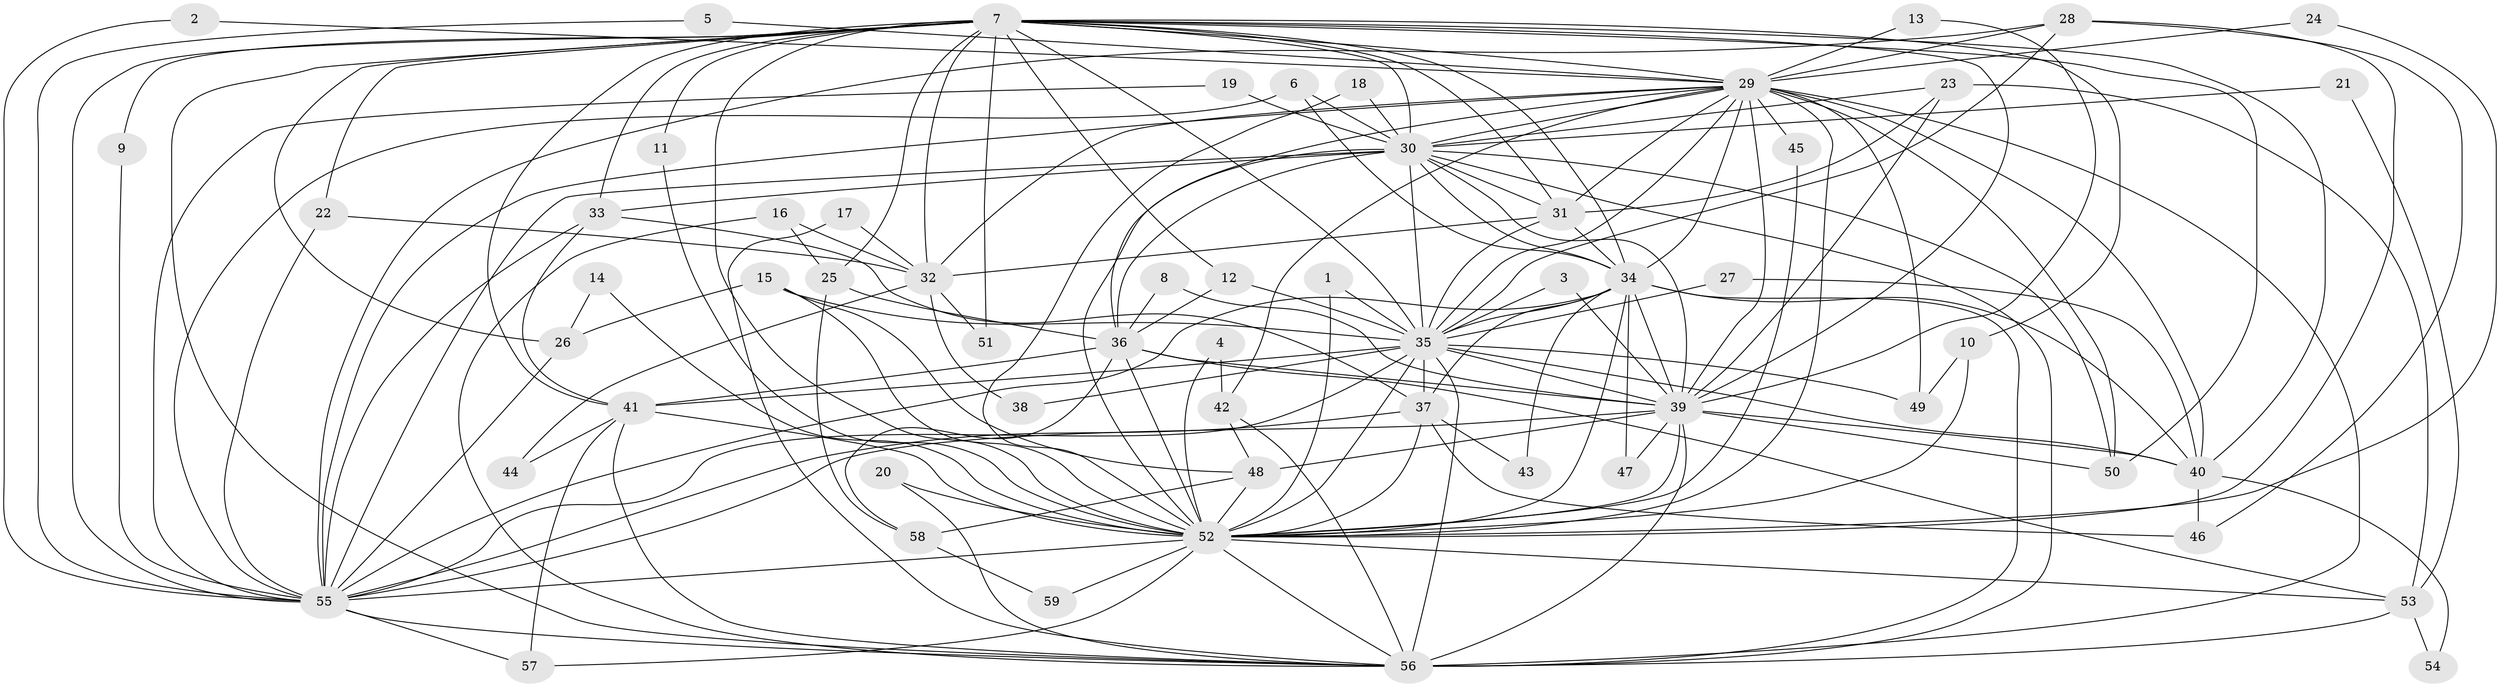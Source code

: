// original degree distribution, {19: 0.017094017094017096, 17: 0.008547008547008548, 22: 0.02564102564102564, 28: 0.008547008547008548, 16: 0.008547008547008548, 20: 0.008547008547008548, 31: 0.008547008547008548, 4: 0.1282051282051282, 2: 0.5299145299145299, 6: 0.02564102564102564, 3: 0.1794871794871795, 10: 0.008547008547008548, 5: 0.03418803418803419, 7: 0.008547008547008548}
// Generated by graph-tools (version 1.1) at 2025/25/03/09/25 03:25:52]
// undirected, 59 vertices, 171 edges
graph export_dot {
graph [start="1"]
  node [color=gray90,style=filled];
  1;
  2;
  3;
  4;
  5;
  6;
  7;
  8;
  9;
  10;
  11;
  12;
  13;
  14;
  15;
  16;
  17;
  18;
  19;
  20;
  21;
  22;
  23;
  24;
  25;
  26;
  27;
  28;
  29;
  30;
  31;
  32;
  33;
  34;
  35;
  36;
  37;
  38;
  39;
  40;
  41;
  42;
  43;
  44;
  45;
  46;
  47;
  48;
  49;
  50;
  51;
  52;
  53;
  54;
  55;
  56;
  57;
  58;
  59;
  1 -- 35 [weight=1.0];
  1 -- 52 [weight=1.0];
  2 -- 29 [weight=1.0];
  2 -- 55 [weight=1.0];
  3 -- 35 [weight=1.0];
  3 -- 39 [weight=1.0];
  4 -- 42 [weight=1.0];
  4 -- 52 [weight=1.0];
  5 -- 29 [weight=1.0];
  5 -- 55 [weight=1.0];
  6 -- 30 [weight=1.0];
  6 -- 34 [weight=1.0];
  6 -- 55 [weight=1.0];
  7 -- 9 [weight=1.0];
  7 -- 10 [weight=1.0];
  7 -- 11 [weight=1.0];
  7 -- 12 [weight=1.0];
  7 -- 22 [weight=1.0];
  7 -- 25 [weight=1.0];
  7 -- 26 [weight=1.0];
  7 -- 29 [weight=2.0];
  7 -- 30 [weight=3.0];
  7 -- 31 [weight=1.0];
  7 -- 32 [weight=1.0];
  7 -- 33 [weight=2.0];
  7 -- 34 [weight=2.0];
  7 -- 35 [weight=2.0];
  7 -- 39 [weight=3.0];
  7 -- 40 [weight=1.0];
  7 -- 41 [weight=1.0];
  7 -- 50 [weight=1.0];
  7 -- 51 [weight=1.0];
  7 -- 52 [weight=3.0];
  7 -- 55 [weight=2.0];
  7 -- 56 [weight=2.0];
  8 -- 36 [weight=1.0];
  8 -- 39 [weight=1.0];
  9 -- 55 [weight=1.0];
  10 -- 49 [weight=1.0];
  10 -- 52 [weight=1.0];
  11 -- 52 [weight=1.0];
  12 -- 35 [weight=1.0];
  12 -- 36 [weight=1.0];
  13 -- 29 [weight=1.0];
  13 -- 39 [weight=1.0];
  14 -- 26 [weight=1.0];
  14 -- 52 [weight=1.0];
  15 -- 26 [weight=1.0];
  15 -- 35 [weight=1.0];
  15 -- 48 [weight=1.0];
  15 -- 52 [weight=1.0];
  16 -- 25 [weight=1.0];
  16 -- 32 [weight=1.0];
  16 -- 56 [weight=1.0];
  17 -- 32 [weight=1.0];
  17 -- 56 [weight=1.0];
  18 -- 30 [weight=1.0];
  18 -- 52 [weight=1.0];
  19 -- 30 [weight=1.0];
  19 -- 55 [weight=1.0];
  20 -- 52 [weight=1.0];
  20 -- 56 [weight=1.0];
  21 -- 30 [weight=1.0];
  21 -- 53 [weight=1.0];
  22 -- 32 [weight=1.0];
  22 -- 55 [weight=1.0];
  23 -- 30 [weight=1.0];
  23 -- 31 [weight=1.0];
  23 -- 39 [weight=1.0];
  23 -- 53 [weight=1.0];
  24 -- 29 [weight=1.0];
  24 -- 52 [weight=1.0];
  25 -- 36 [weight=1.0];
  25 -- 58 [weight=1.0];
  26 -- 55 [weight=1.0];
  27 -- 35 [weight=1.0];
  27 -- 40 [weight=1.0];
  28 -- 29 [weight=1.0];
  28 -- 35 [weight=1.0];
  28 -- 46 [weight=1.0];
  28 -- 52 [weight=1.0];
  28 -- 55 [weight=2.0];
  29 -- 30 [weight=1.0];
  29 -- 31 [weight=1.0];
  29 -- 32 [weight=1.0];
  29 -- 34 [weight=2.0];
  29 -- 35 [weight=1.0];
  29 -- 36 [weight=1.0];
  29 -- 39 [weight=1.0];
  29 -- 40 [weight=2.0];
  29 -- 42 [weight=1.0];
  29 -- 45 [weight=1.0];
  29 -- 49 [weight=1.0];
  29 -- 50 [weight=1.0];
  29 -- 52 [weight=3.0];
  29 -- 55 [weight=1.0];
  29 -- 56 [weight=2.0];
  30 -- 31 [weight=1.0];
  30 -- 33 [weight=1.0];
  30 -- 34 [weight=1.0];
  30 -- 35 [weight=1.0];
  30 -- 36 [weight=1.0];
  30 -- 39 [weight=2.0];
  30 -- 50 [weight=1.0];
  30 -- 52 [weight=2.0];
  30 -- 55 [weight=1.0];
  30 -- 56 [weight=2.0];
  31 -- 32 [weight=1.0];
  31 -- 34 [weight=1.0];
  31 -- 35 [weight=1.0];
  32 -- 38 [weight=1.0];
  32 -- 44 [weight=1.0];
  32 -- 51 [weight=1.0];
  33 -- 37 [weight=1.0];
  33 -- 41 [weight=1.0];
  33 -- 55 [weight=1.0];
  34 -- 35 [weight=1.0];
  34 -- 37 [weight=1.0];
  34 -- 39 [weight=1.0];
  34 -- 40 [weight=1.0];
  34 -- 43 [weight=1.0];
  34 -- 47 [weight=1.0];
  34 -- 52 [weight=2.0];
  34 -- 55 [weight=1.0];
  34 -- 56 [weight=1.0];
  35 -- 37 [weight=1.0];
  35 -- 38 [weight=1.0];
  35 -- 39 [weight=1.0];
  35 -- 40 [weight=1.0];
  35 -- 41 [weight=1.0];
  35 -- 49 [weight=1.0];
  35 -- 52 [weight=1.0];
  35 -- 55 [weight=2.0];
  35 -- 56 [weight=2.0];
  36 -- 39 [weight=1.0];
  36 -- 41 [weight=1.0];
  36 -- 52 [weight=1.0];
  36 -- 53 [weight=1.0];
  36 -- 58 [weight=1.0];
  37 -- 43 [weight=1.0];
  37 -- 46 [weight=1.0];
  37 -- 52 [weight=1.0];
  37 -- 55 [weight=1.0];
  39 -- 40 [weight=1.0];
  39 -- 47 [weight=1.0];
  39 -- 48 [weight=1.0];
  39 -- 50 [weight=1.0];
  39 -- 52 [weight=1.0];
  39 -- 55 [weight=2.0];
  39 -- 56 [weight=1.0];
  40 -- 46 [weight=1.0];
  40 -- 54 [weight=1.0];
  41 -- 44 [weight=1.0];
  41 -- 52 [weight=2.0];
  41 -- 56 [weight=1.0];
  41 -- 57 [weight=1.0];
  42 -- 48 [weight=1.0];
  42 -- 56 [weight=1.0];
  45 -- 52 [weight=1.0];
  48 -- 52 [weight=1.0];
  48 -- 58 [weight=1.0];
  52 -- 53 [weight=1.0];
  52 -- 55 [weight=1.0];
  52 -- 56 [weight=1.0];
  52 -- 57 [weight=1.0];
  52 -- 59 [weight=1.0];
  53 -- 54 [weight=1.0];
  53 -- 56 [weight=1.0];
  55 -- 56 [weight=1.0];
  55 -- 57 [weight=1.0];
  58 -- 59 [weight=1.0];
}
